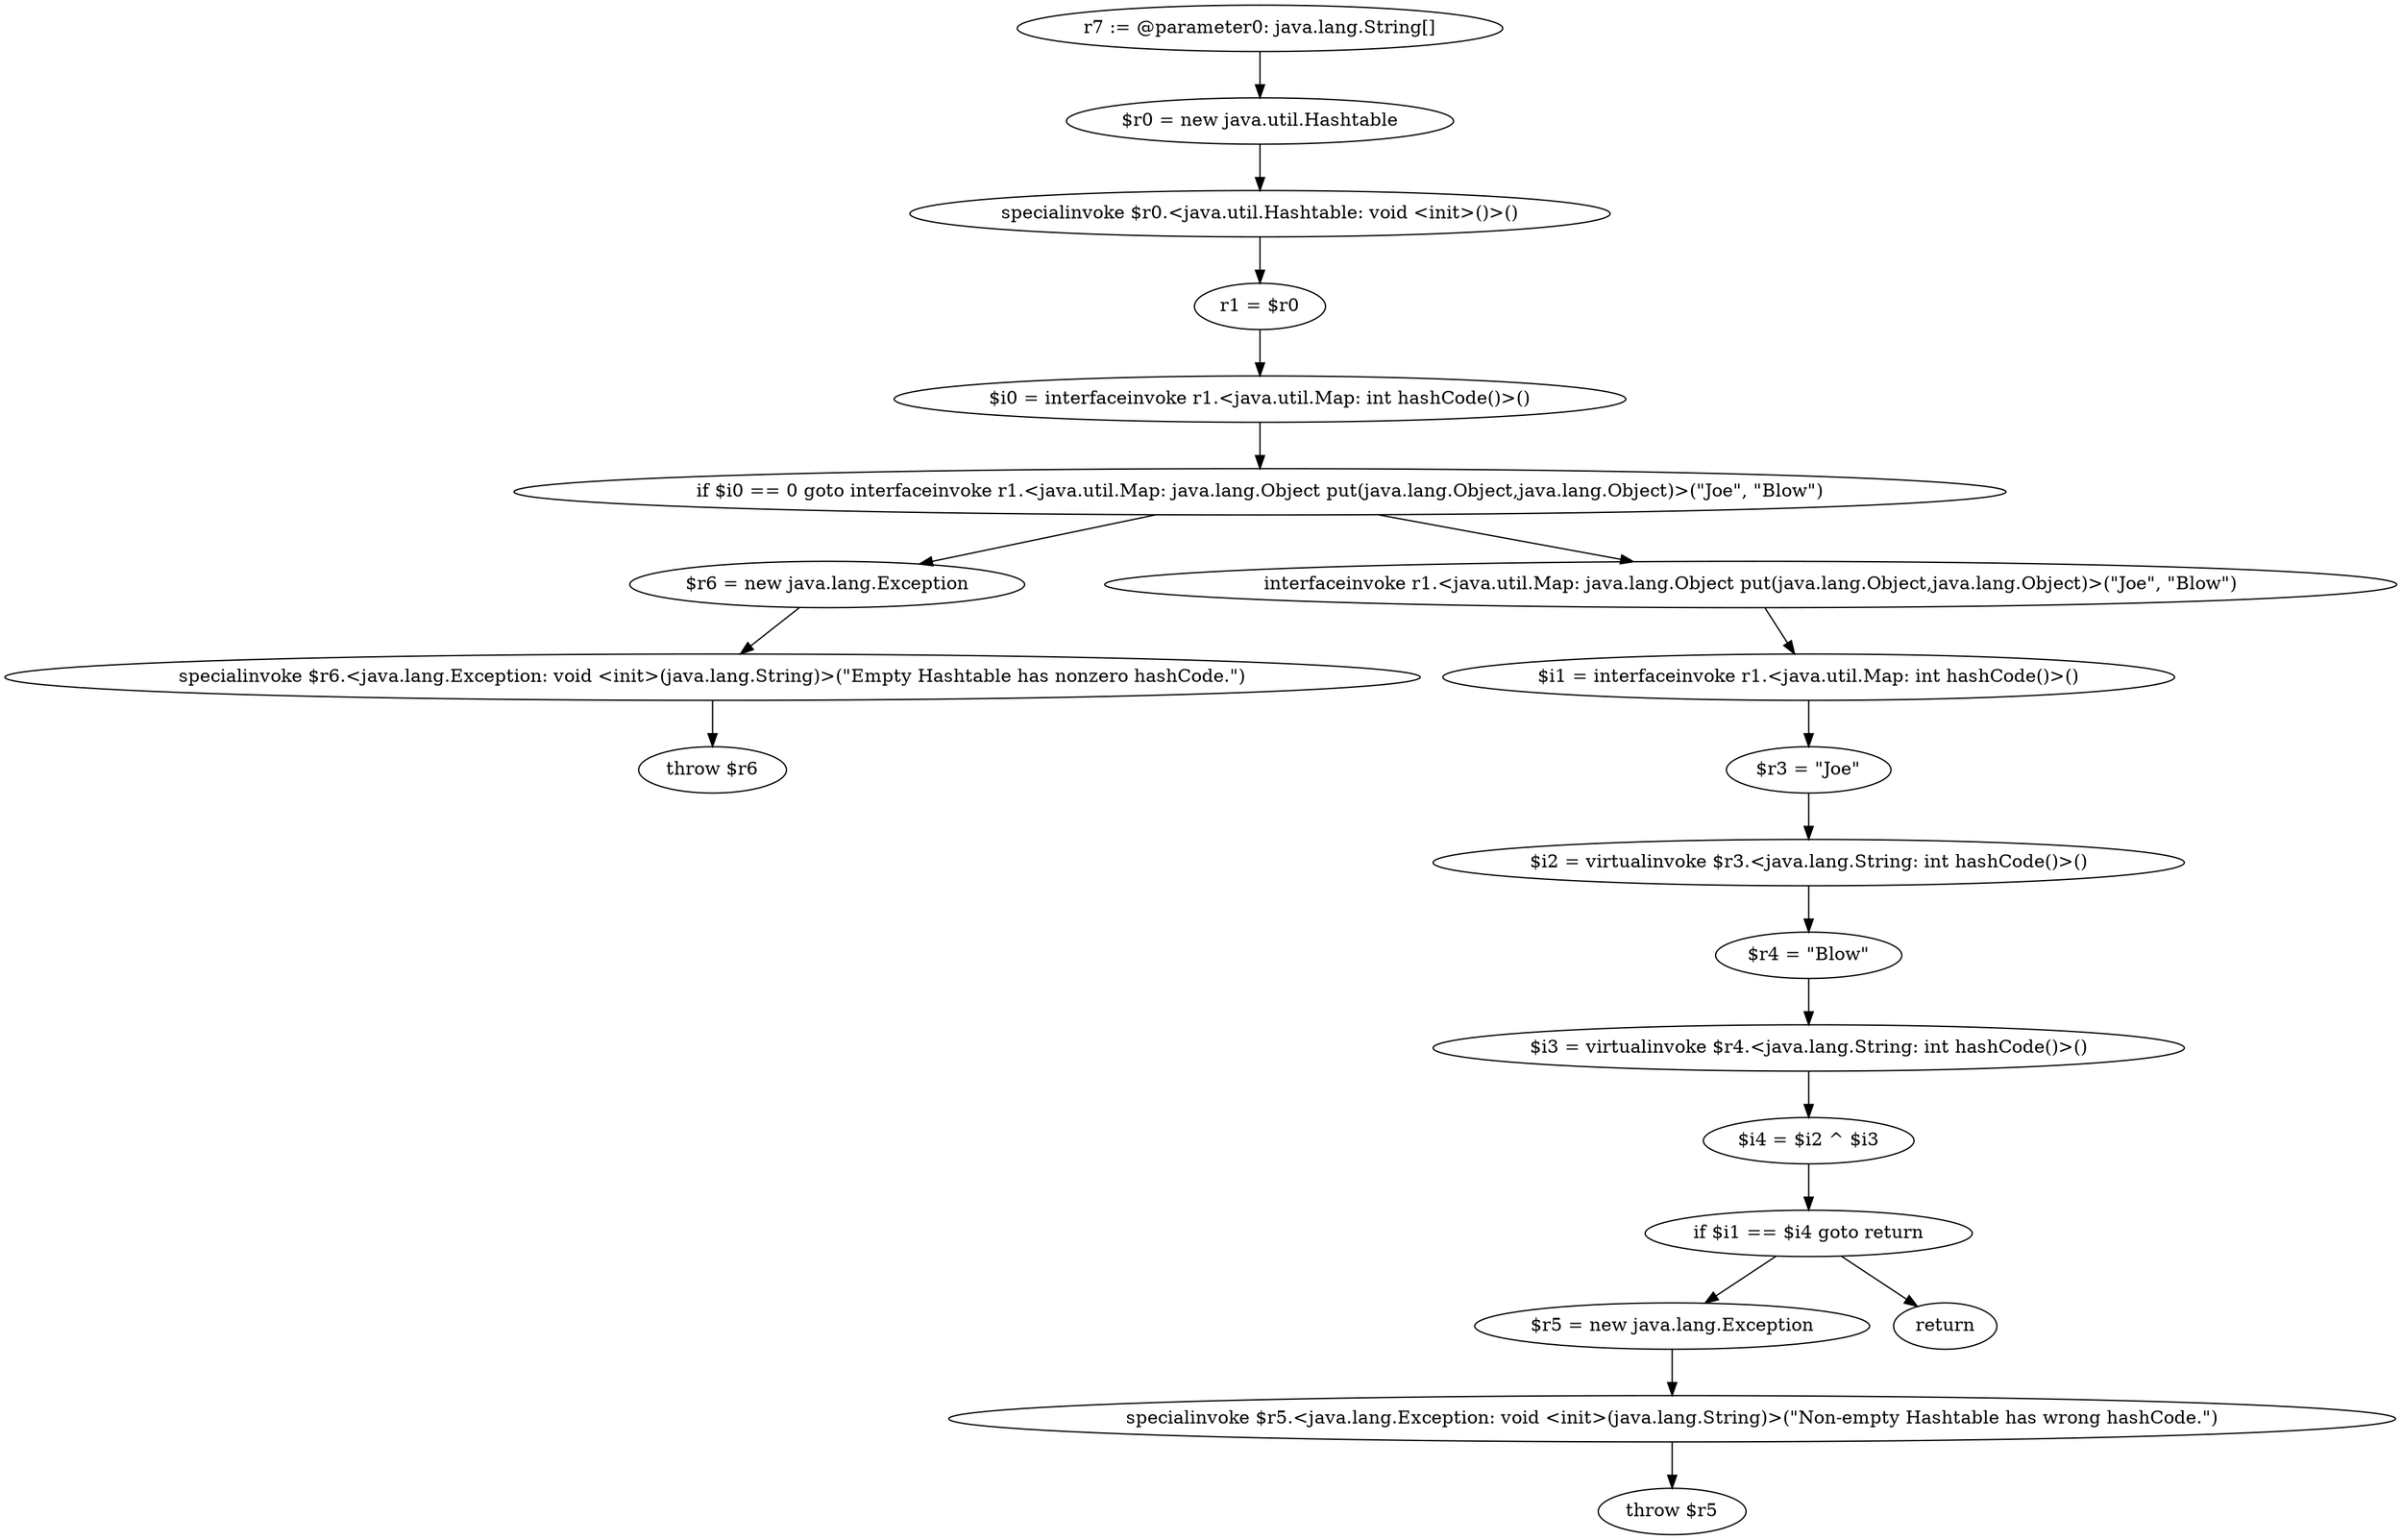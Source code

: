 digraph "unitGraph" {
    "r7 := @parameter0: java.lang.String[]"
    "$r0 = new java.util.Hashtable"
    "specialinvoke $r0.<java.util.Hashtable: void <init>()>()"
    "r1 = $r0"
    "$i0 = interfaceinvoke r1.<java.util.Map: int hashCode()>()"
    "if $i0 == 0 goto interfaceinvoke r1.<java.util.Map: java.lang.Object put(java.lang.Object,java.lang.Object)>(\"Joe\", \"Blow\")"
    "$r6 = new java.lang.Exception"
    "specialinvoke $r6.<java.lang.Exception: void <init>(java.lang.String)>(\"Empty Hashtable has nonzero hashCode.\")"
    "throw $r6"
    "interfaceinvoke r1.<java.util.Map: java.lang.Object put(java.lang.Object,java.lang.Object)>(\"Joe\", \"Blow\")"
    "$i1 = interfaceinvoke r1.<java.util.Map: int hashCode()>()"
    "$r3 = \"Joe\""
    "$i2 = virtualinvoke $r3.<java.lang.String: int hashCode()>()"
    "$r4 = \"Blow\""
    "$i3 = virtualinvoke $r4.<java.lang.String: int hashCode()>()"
    "$i4 = $i2 ^ $i3"
    "if $i1 == $i4 goto return"
    "$r5 = new java.lang.Exception"
    "specialinvoke $r5.<java.lang.Exception: void <init>(java.lang.String)>(\"Non-empty Hashtable has wrong hashCode.\")"
    "throw $r5"
    "return"
    "r7 := @parameter0: java.lang.String[]"->"$r0 = new java.util.Hashtable";
    "$r0 = new java.util.Hashtable"->"specialinvoke $r0.<java.util.Hashtable: void <init>()>()";
    "specialinvoke $r0.<java.util.Hashtable: void <init>()>()"->"r1 = $r0";
    "r1 = $r0"->"$i0 = interfaceinvoke r1.<java.util.Map: int hashCode()>()";
    "$i0 = interfaceinvoke r1.<java.util.Map: int hashCode()>()"->"if $i0 == 0 goto interfaceinvoke r1.<java.util.Map: java.lang.Object put(java.lang.Object,java.lang.Object)>(\"Joe\", \"Blow\")";
    "if $i0 == 0 goto interfaceinvoke r1.<java.util.Map: java.lang.Object put(java.lang.Object,java.lang.Object)>(\"Joe\", \"Blow\")"->"$r6 = new java.lang.Exception";
    "if $i0 == 0 goto interfaceinvoke r1.<java.util.Map: java.lang.Object put(java.lang.Object,java.lang.Object)>(\"Joe\", \"Blow\")"->"interfaceinvoke r1.<java.util.Map: java.lang.Object put(java.lang.Object,java.lang.Object)>(\"Joe\", \"Blow\")";
    "$r6 = new java.lang.Exception"->"specialinvoke $r6.<java.lang.Exception: void <init>(java.lang.String)>(\"Empty Hashtable has nonzero hashCode.\")";
    "specialinvoke $r6.<java.lang.Exception: void <init>(java.lang.String)>(\"Empty Hashtable has nonzero hashCode.\")"->"throw $r6";
    "interfaceinvoke r1.<java.util.Map: java.lang.Object put(java.lang.Object,java.lang.Object)>(\"Joe\", \"Blow\")"->"$i1 = interfaceinvoke r1.<java.util.Map: int hashCode()>()";
    "$i1 = interfaceinvoke r1.<java.util.Map: int hashCode()>()"->"$r3 = \"Joe\"";
    "$r3 = \"Joe\""->"$i2 = virtualinvoke $r3.<java.lang.String: int hashCode()>()";
    "$i2 = virtualinvoke $r3.<java.lang.String: int hashCode()>()"->"$r4 = \"Blow\"";
    "$r4 = \"Blow\""->"$i3 = virtualinvoke $r4.<java.lang.String: int hashCode()>()";
    "$i3 = virtualinvoke $r4.<java.lang.String: int hashCode()>()"->"$i4 = $i2 ^ $i3";
    "$i4 = $i2 ^ $i3"->"if $i1 == $i4 goto return";
    "if $i1 == $i4 goto return"->"$r5 = new java.lang.Exception";
    "if $i1 == $i4 goto return"->"return";
    "$r5 = new java.lang.Exception"->"specialinvoke $r5.<java.lang.Exception: void <init>(java.lang.String)>(\"Non-empty Hashtable has wrong hashCode.\")";
    "specialinvoke $r5.<java.lang.Exception: void <init>(java.lang.String)>(\"Non-empty Hashtable has wrong hashCode.\")"->"throw $r5";
}

